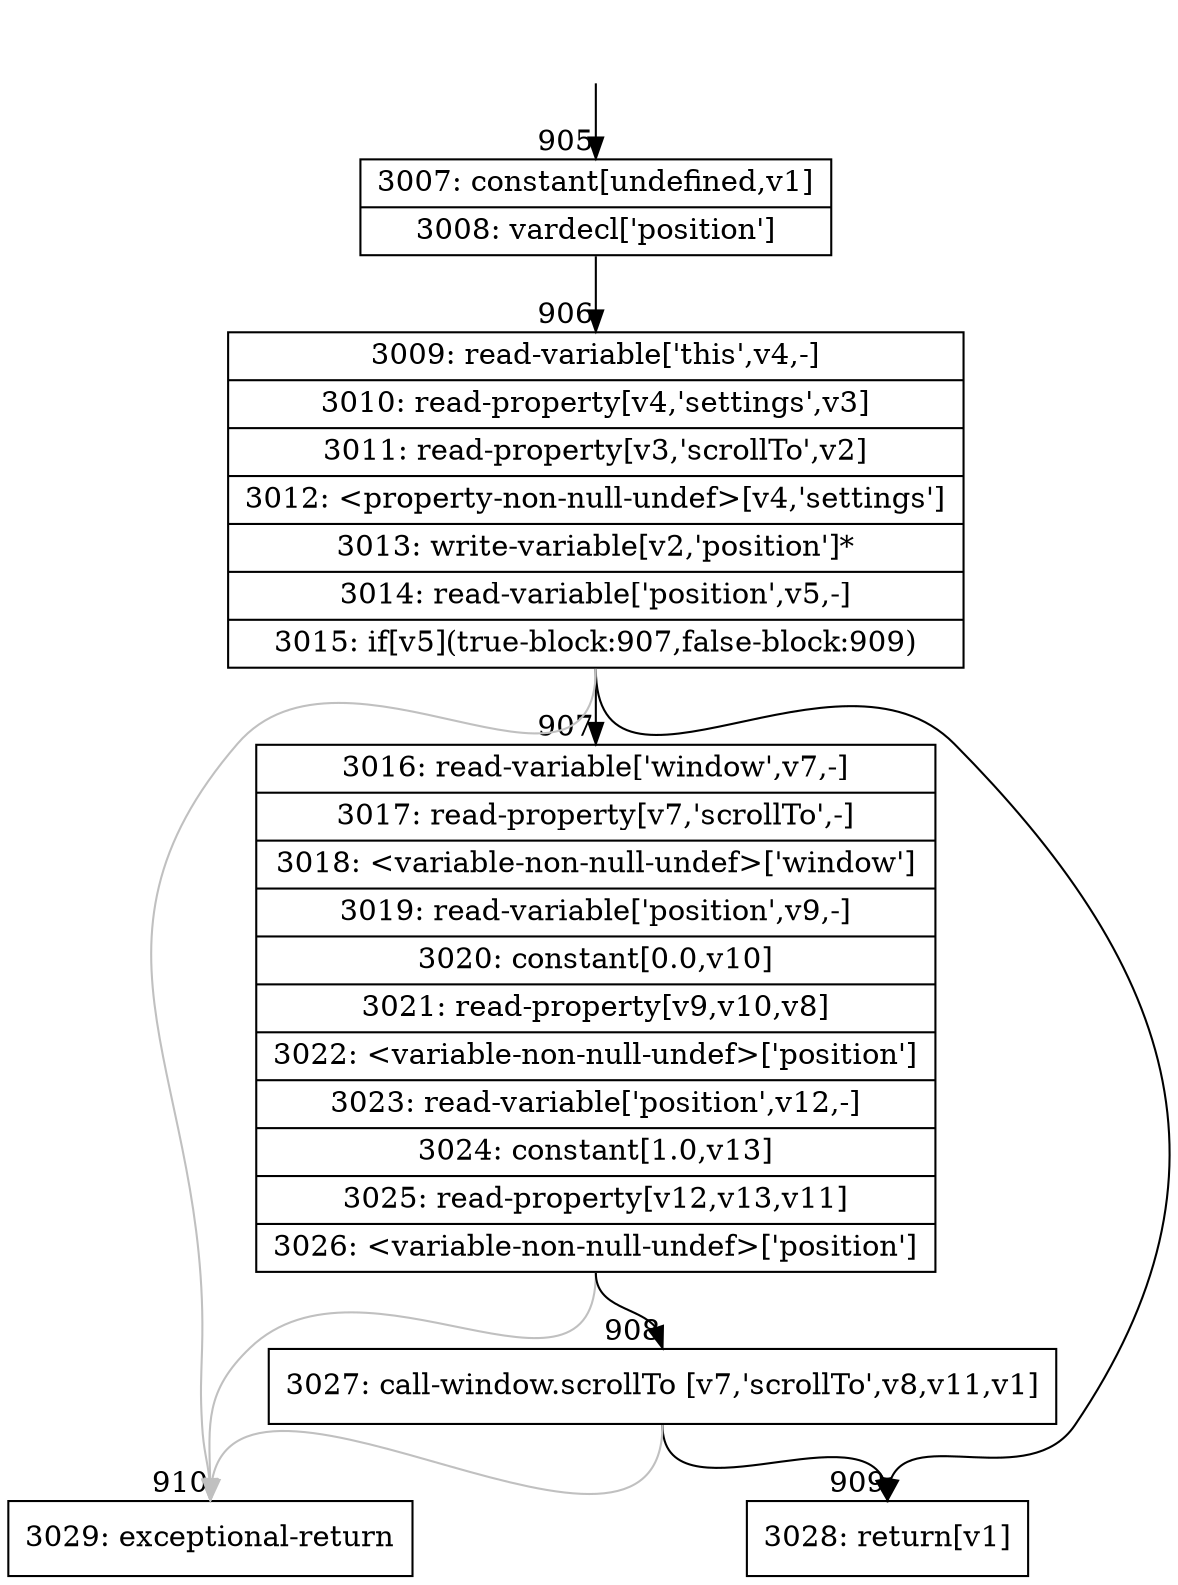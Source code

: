 digraph {
rankdir="TD"
BB_entry82[shape=none,label=""];
BB_entry82 -> BB905 [tailport=s, headport=n, headlabel="    905"]
BB905 [shape=record label="{3007: constant[undefined,v1]|3008: vardecl['position']}" ] 
BB905 -> BB906 [tailport=s, headport=n, headlabel="      906"]
BB906 [shape=record label="{3009: read-variable['this',v4,-]|3010: read-property[v4,'settings',v3]|3011: read-property[v3,'scrollTo',v2]|3012: \<property-non-null-undef\>[v4,'settings']|3013: write-variable[v2,'position']*|3014: read-variable['position',v5,-]|3015: if[v5](true-block:907,false-block:909)}" ] 
BB906 -> BB907 [tailport=s, headport=n, headlabel="      907"]
BB906 -> BB909 [tailport=s, headport=n, headlabel="      909"]
BB906 -> BB910 [tailport=s, headport=n, color=gray, headlabel="      910"]
BB907 [shape=record label="{3016: read-variable['window',v7,-]|3017: read-property[v7,'scrollTo',-]|3018: \<variable-non-null-undef\>['window']|3019: read-variable['position',v9,-]|3020: constant[0.0,v10]|3021: read-property[v9,v10,v8]|3022: \<variable-non-null-undef\>['position']|3023: read-variable['position',v12,-]|3024: constant[1.0,v13]|3025: read-property[v12,v13,v11]|3026: \<variable-non-null-undef\>['position']}" ] 
BB907 -> BB908 [tailport=s, headport=n, headlabel="      908"]
BB907 -> BB910 [tailport=s, headport=n, color=gray]
BB908 [shape=record label="{3027: call-window.scrollTo [v7,'scrollTo',v8,v11,v1]}" ] 
BB908 -> BB909 [tailport=s, headport=n]
BB908 -> BB910 [tailport=s, headport=n, color=gray]
BB909 [shape=record label="{3028: return[v1]}" ] 
BB910 [shape=record label="{3029: exceptional-return}" ] 
//#$~ 864
}
